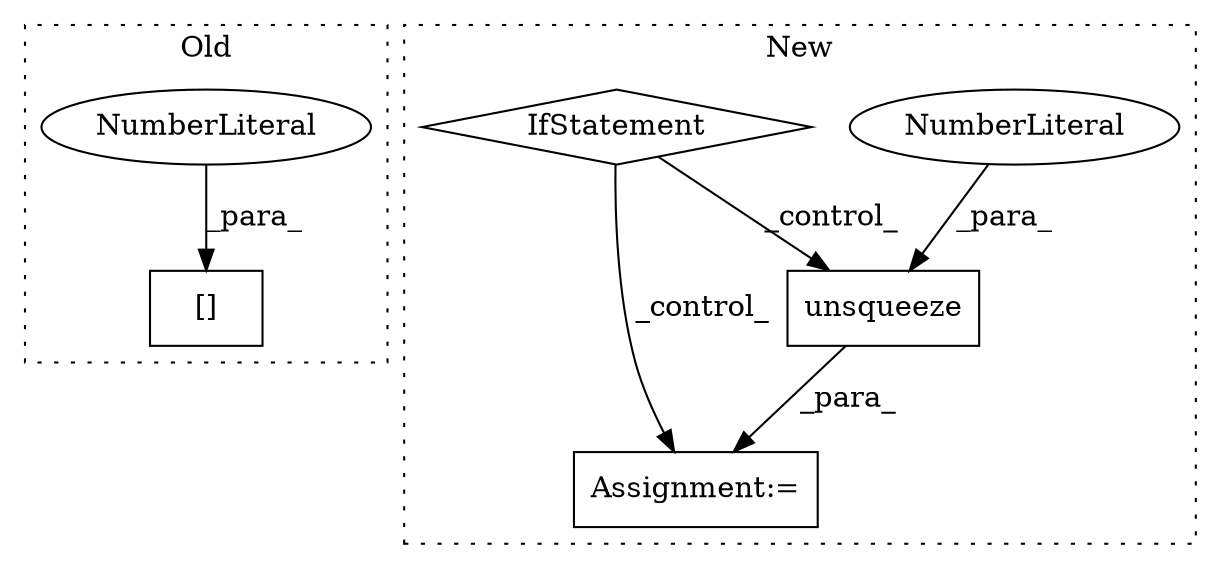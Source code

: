 digraph G {
subgraph cluster0 {
1 [label="[]" a="2" s="2472,2485" l="12,1" shape="box"];
4 [label="NumberLiteral" a="34" s="2484" l="1" shape="ellipse"];
label = "Old";
style="dotted";
}
subgraph cluster1 {
2 [label="unsqueeze" a="32" s="3288,3299" l="10,1" shape="box"];
3 [label="NumberLiteral" a="34" s="3298" l="1" shape="ellipse"];
5 [label="Assignment:=" a="7" s="3267" l="2" shape="box"];
6 [label="IfStatement" a="25" s="3218,3244" l="4,2" shape="diamond"];
label = "New";
style="dotted";
}
2 -> 5 [label="_para_"];
3 -> 2 [label="_para_"];
4 -> 1 [label="_para_"];
6 -> 2 [label="_control_"];
6 -> 5 [label="_control_"];
}